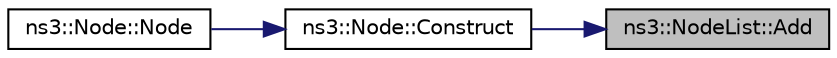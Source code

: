 digraph "ns3::NodeList::Add"
{
 // LATEX_PDF_SIZE
  edge [fontname="Helvetica",fontsize="10",labelfontname="Helvetica",labelfontsize="10"];
  node [fontname="Helvetica",fontsize="10",shape=record];
  rankdir="RL";
  Node1 [label="ns3::NodeList::Add",height=0.2,width=0.4,color="black", fillcolor="grey75", style="filled", fontcolor="black",tooltip=" "];
  Node1 -> Node2 [dir="back",color="midnightblue",fontsize="10",style="solid",fontname="Helvetica"];
  Node2 [label="ns3::Node::Construct",height=0.2,width=0.4,color="black", fillcolor="white", style="filled",URL="$classns3_1_1_node.html#a42d5825649aeb147d7e5e49067b4bcb7",tooltip="Finish node's construction by setting the correct node ID."];
  Node2 -> Node3 [dir="back",color="midnightblue",fontsize="10",style="solid",fontname="Helvetica"];
  Node3 [label="ns3::Node::Node",height=0.2,width=0.4,color="black", fillcolor="white", style="filled",URL="$classns3_1_1_node.html#acafd181365f06486940e936c90e90e21",tooltip=" "];
}
